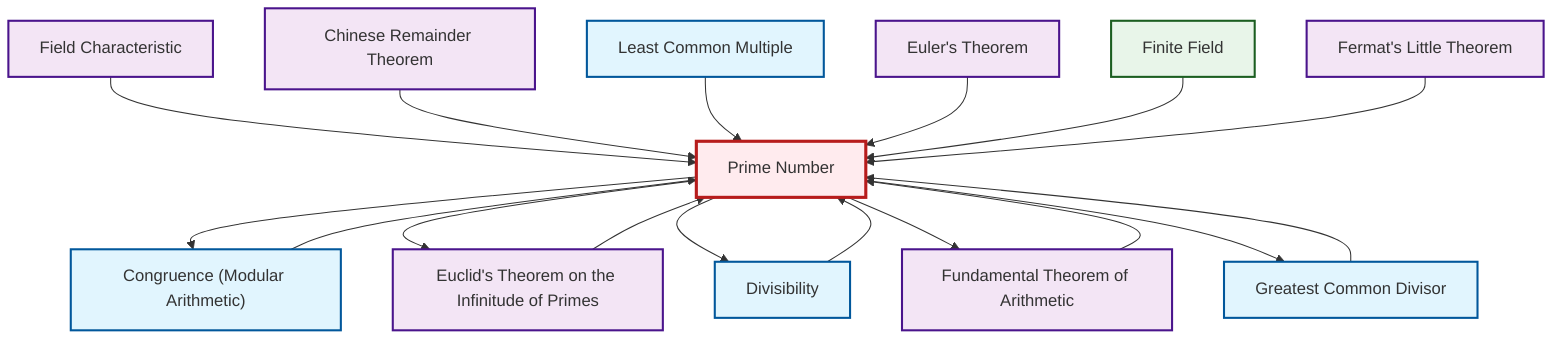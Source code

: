 graph TD
    classDef definition fill:#e1f5fe,stroke:#01579b,stroke-width:2px
    classDef theorem fill:#f3e5f5,stroke:#4a148c,stroke-width:2px
    classDef axiom fill:#fff3e0,stroke:#e65100,stroke-width:2px
    classDef example fill:#e8f5e9,stroke:#1b5e20,stroke-width:2px
    classDef current fill:#ffebee,stroke:#b71c1c,stroke-width:3px
    ex-finite-field["Finite Field"]:::example
    thm-fundamental-arithmetic["Fundamental Theorem of Arithmetic"]:::theorem
    thm-fermat-little["Fermat's Little Theorem"]:::theorem
    def-prime["Prime Number"]:::definition
    thm-euler["Euler's Theorem"]:::theorem
    def-divisibility["Divisibility"]:::definition
    thm-field-characteristic["Field Characteristic"]:::theorem
    thm-chinese-remainder["Chinese Remainder Theorem"]:::theorem
    def-lcm["Least Common Multiple"]:::definition
    thm-euclid-infinitude-primes["Euclid's Theorem on the Infinitude of Primes"]:::theorem
    def-gcd["Greatest Common Divisor"]:::definition
    def-congruence["Congruence (Modular Arithmetic)"]:::definition
    thm-field-characteristic --> def-prime
    thm-euclid-infinitude-primes --> def-prime
    def-gcd --> def-prime
    thm-fundamental-arithmetic --> def-prime
    thm-chinese-remainder --> def-prime
    def-prime --> def-congruence
    def-prime --> thm-euclid-infinitude-primes
    def-lcm --> def-prime
    thm-euler --> def-prime
    def-divisibility --> def-prime
    def-prime --> def-divisibility
    ex-finite-field --> def-prime
    thm-fermat-little --> def-prime
    def-prime --> thm-fundamental-arithmetic
    def-congruence --> def-prime
    def-prime --> def-gcd
    class def-prime current
